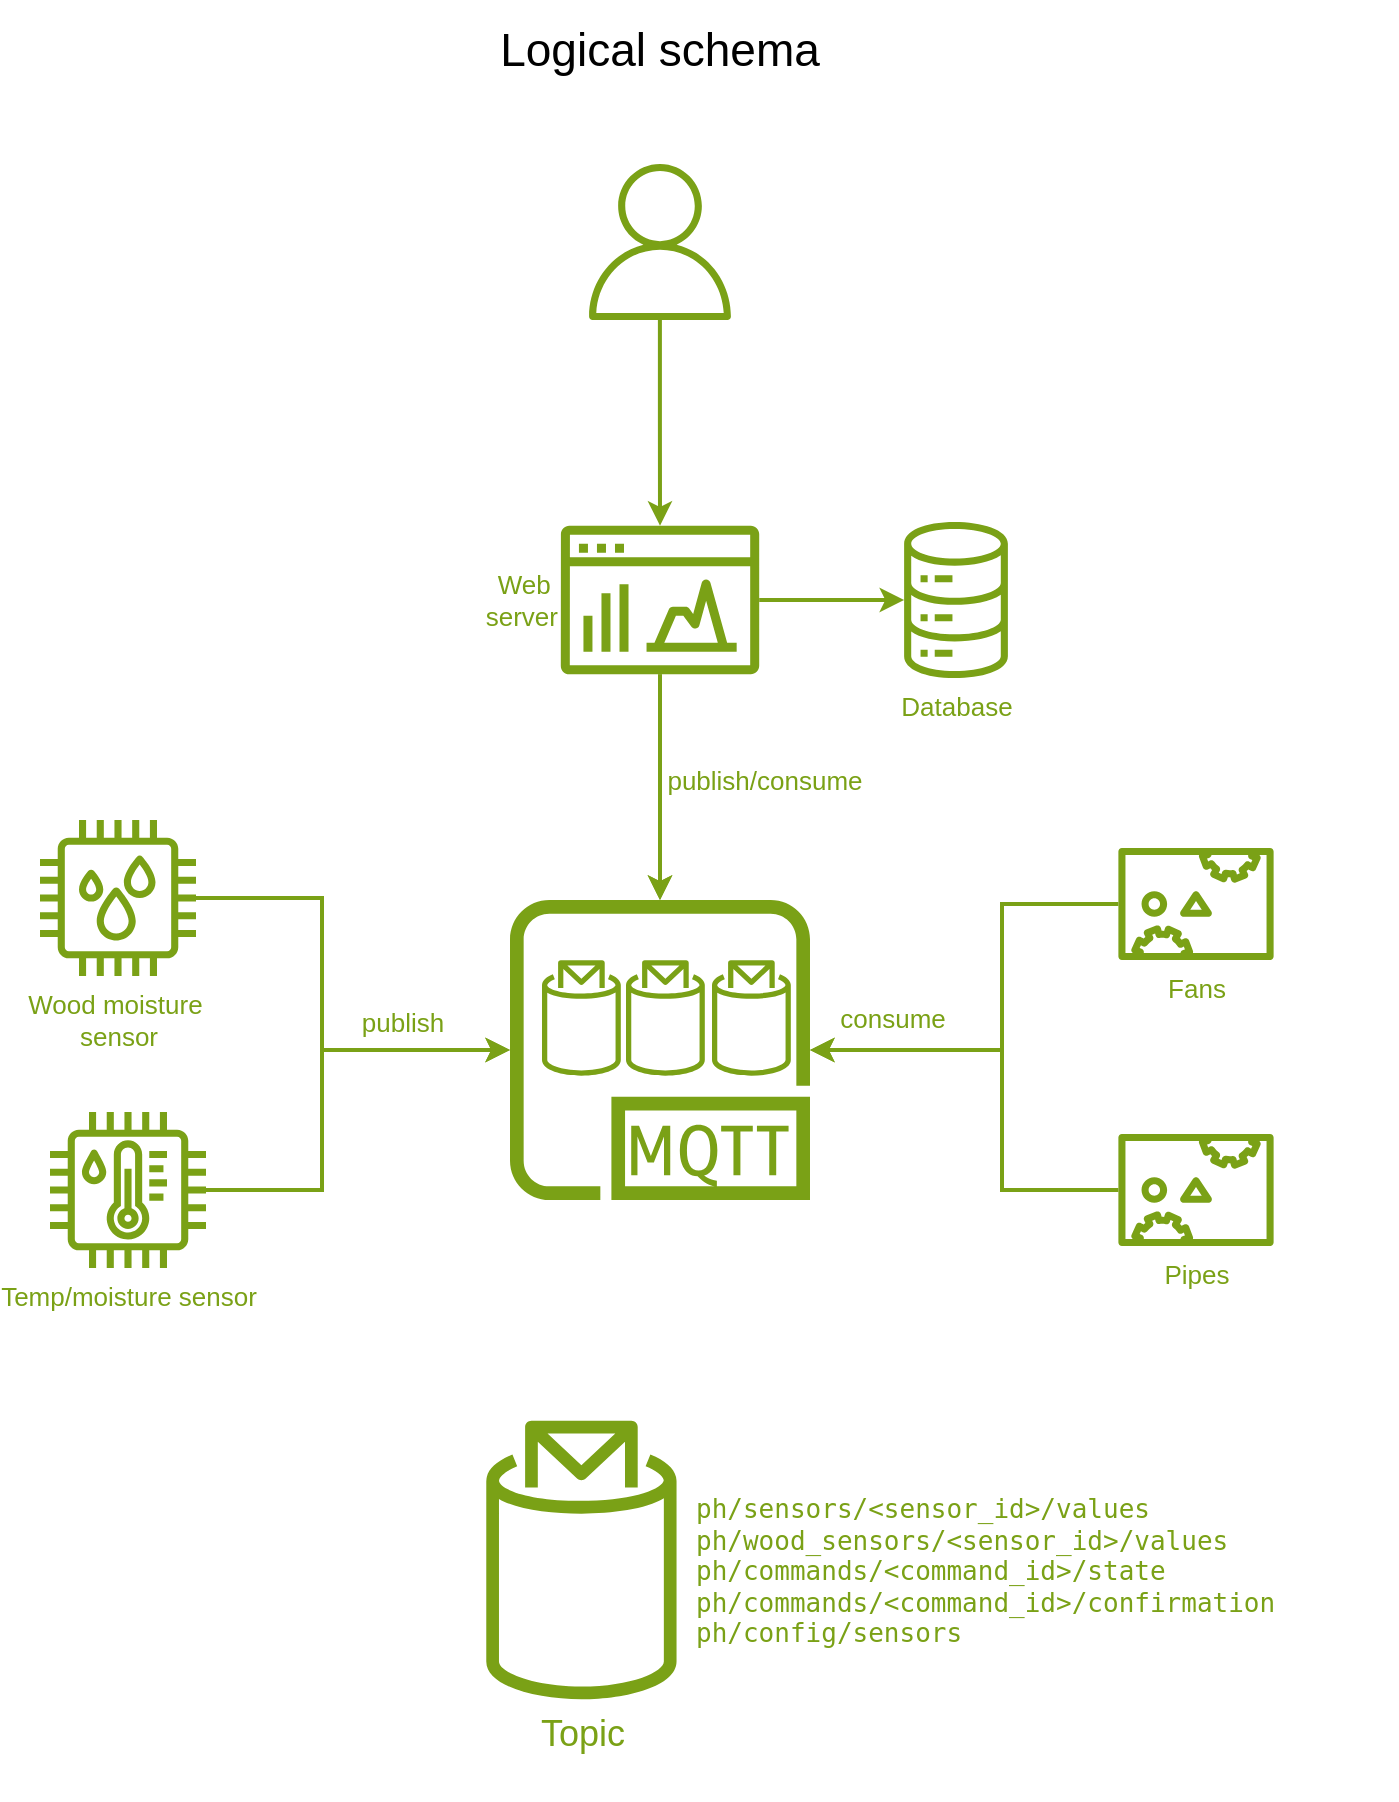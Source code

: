 <mxfile version="26.1.2">
  <diagram name="Page-1" id="GxixDLq5Sg1r-jbVdXjj">
    <mxGraphModel dx="984" dy="545" grid="1" gridSize="10" guides="1" tooltips="1" connect="1" arrows="1" fold="1" page="1" pageScale="1" pageWidth="827" pageHeight="1169" math="0" shadow="0">
      <root>
        <mxCell id="0" />
        <mxCell id="1" parent="0" />
        <mxCell id="tj6Gsa1gZ65bD3j8rmmn-37" style="edgeStyle=orthogonalEdgeStyle;shape=connector;rounded=0;orthogonalLoop=1;jettySize=auto;html=1;strokeColor=#7AA116;strokeWidth=2;align=center;verticalAlign=middle;fontFamily=Helvetica;fontSize=11;fontColor=default;labelBackgroundColor=default;endArrow=classic;" parent="1" source="tj6Gsa1gZ65bD3j8rmmn-19" target="tj6Gsa1gZ65bD3j8rmmn-21" edge="1">
          <mxGeometry relative="1" as="geometry">
            <Array as="points">
              <mxPoint x="240" y="605" />
              <mxPoint x="240" y="535" />
            </Array>
          </mxGeometry>
        </mxCell>
        <mxCell id="tj6Gsa1gZ65bD3j8rmmn-38" value="&lt;div style=&quot;font-size: 13px;&quot;&gt;publish&lt;/div&gt;" style="edgeLabel;html=1;align=center;verticalAlign=middle;resizable=0;points=[];fontFamily=Helvetica;fontSize=13;fontColor=#7AA116;labelBackgroundColor=default;" parent="tj6Gsa1gZ65bD3j8rmmn-37" vertex="1" connectable="0">
          <mxGeometry x="0.765" y="3" relative="1" as="geometry">
            <mxPoint x="-28" y="-11" as="offset" />
          </mxGeometry>
        </mxCell>
        <mxCell id="tj6Gsa1gZ65bD3j8rmmn-19" value="&lt;div style=&quot;font-size: 13px;&quot;&gt;&lt;font color=&quot;#7aa116&quot; style=&quot;font-size: 13px;&quot;&gt;Temp/moisture sensor&lt;/font&gt;&lt;/div&gt;&lt;div style=&quot;font-size: 13px;&quot;&gt;&lt;font color=&quot;#7aa116&quot; style=&quot;font-size: 13px;&quot;&gt;&lt;br style=&quot;font-size: 13px;&quot;&gt;&lt;/font&gt;&lt;/div&gt;" style="sketch=0;outlineConnect=0;fontColor=#232F3E;gradientColor=none;fillColor=#7AA116;strokeColor=none;dashed=0;verticalLabelPosition=bottom;verticalAlign=top;align=center;html=1;fontSize=13;fontStyle=0;aspect=fixed;pointerEvents=1;shape=mxgraph.aws4.iot_thing_temperature_humidity_sensor;" parent="1" vertex="1">
          <mxGeometry x="104" y="566" width="78" height="78" as="geometry" />
        </mxCell>
        <mxCell id="tj6Gsa1gZ65bD3j8rmmn-33" style="edgeStyle=orthogonalEdgeStyle;shape=connector;rounded=0;orthogonalLoop=1;jettySize=auto;html=1;strokeColor=#7AA116;strokeWidth=2;align=center;verticalAlign=middle;fontFamily=Helvetica;fontSize=11;fontColor=default;labelBackgroundColor=default;endArrow=classic;" parent="1" source="tj6Gsa1gZ65bD3j8rmmn-20" target="tj6Gsa1gZ65bD3j8rmmn-21" edge="1">
          <mxGeometry relative="1" as="geometry">
            <Array as="points">
              <mxPoint x="240" y="459" />
              <mxPoint x="240" y="535" />
            </Array>
          </mxGeometry>
        </mxCell>
        <mxCell id="tj6Gsa1gZ65bD3j8rmmn-20" value="&lt;div style=&quot;font-size: 13px;&quot;&gt;&lt;font color=&quot;#7aa116&quot; style=&quot;font-size: 13px;&quot;&gt;Wood moisture&amp;nbsp;&lt;/font&gt;&lt;/div&gt;&lt;div style=&quot;font-size: 13px;&quot;&gt;&lt;font color=&quot;#7aa116&quot; style=&quot;font-size: 13px;&quot;&gt;sensor&lt;/font&gt;&lt;/div&gt;&lt;div style=&quot;font-size: 13px;&quot;&gt;&lt;br style=&quot;font-size: 13px;&quot;&gt;&lt;/div&gt;" style="sketch=0;outlineConnect=0;fontColor=#232F3E;gradientColor=none;fillColor=#7AA116;strokeColor=none;dashed=0;verticalLabelPosition=bottom;verticalAlign=top;align=center;html=1;fontSize=13;fontStyle=0;aspect=fixed;pointerEvents=1;shape=mxgraph.aws4.iot_thing_humidity_sensor;" parent="1" vertex="1">
          <mxGeometry x="99" y="420" width="78" height="78" as="geometry" />
        </mxCell>
        <mxCell id="tj6Gsa1gZ65bD3j8rmmn-21" value="" style="sketch=0;outlineConnect=0;fontColor=#232F3E;gradientColor=none;fillColor=#7AA116;strokeColor=none;dashed=0;verticalLabelPosition=bottom;verticalAlign=top;align=center;html=1;fontSize=12;fontStyle=0;aspect=fixed;pointerEvents=1;shape=mxgraph.aws4.mqtt_protocol;" parent="1" vertex="1">
          <mxGeometry x="334" y="460" width="150" height="150" as="geometry" />
        </mxCell>
        <mxCell id="tj6Gsa1gZ65bD3j8rmmn-23" value="Database" style="sketch=0;outlineConnect=0;fontColor=#7AA116;gradientColor=none;fillColor=#7AA116;strokeColor=none;dashed=0;verticalLabelPosition=bottom;verticalAlign=top;align=center;html=1;fontSize=13;fontStyle=0;aspect=fixed;pointerEvents=1;shape=mxgraph.aws4.iot_analytics_data_store;" parent="1" vertex="1">
          <mxGeometry x="530" y="271" width="54" height="78" as="geometry" />
        </mxCell>
        <mxCell id="tj6Gsa1gZ65bD3j8rmmn-24" value="" style="sketch=0;outlineConnect=0;fontColor=#232F3E;gradientColor=none;fillColor=#7AA116;strokeColor=none;dashed=0;verticalLabelPosition=bottom;verticalAlign=top;align=center;html=1;fontSize=12;fontStyle=0;aspect=fixed;pointerEvents=1;shape=mxgraph.aws4.topic_2;" parent="1" vertex="1">
          <mxGeometry x="350" y="490" width="39.41" height="58" as="geometry" />
        </mxCell>
        <mxCell id="tj6Gsa1gZ65bD3j8rmmn-25" value="" style="sketch=0;outlineConnect=0;fontColor=#232F3E;gradientColor=none;fillColor=#7AA116;strokeColor=none;dashed=0;verticalLabelPosition=bottom;verticalAlign=top;align=center;html=1;fontSize=12;fontStyle=0;aspect=fixed;pointerEvents=1;shape=mxgraph.aws4.topic_2;" parent="1" vertex="1">
          <mxGeometry x="392" y="490" width="39.41" height="58" as="geometry" />
        </mxCell>
        <mxCell id="tj6Gsa1gZ65bD3j8rmmn-26" value="" style="sketch=0;outlineConnect=0;fontColor=#232F3E;gradientColor=none;fillColor=#7AA116;strokeColor=none;dashed=0;verticalLabelPosition=bottom;verticalAlign=top;align=center;html=1;fontSize=12;fontStyle=0;aspect=fixed;pointerEvents=1;shape=mxgraph.aws4.topic_2;" parent="1" vertex="1">
          <mxGeometry x="435" y="490" width="39.41" height="58" as="geometry" />
        </mxCell>
        <mxCell id="tj6Gsa1gZ65bD3j8rmmn-41" style="edgeStyle=orthogonalEdgeStyle;shape=connector;rounded=0;orthogonalLoop=1;jettySize=auto;html=1;strokeColor=#7AA116;strokeWidth=2;align=center;verticalAlign=middle;fontFamily=Helvetica;fontSize=11;fontColor=default;labelBackgroundColor=default;endArrow=classic;" parent="1" source="tj6Gsa1gZ65bD3j8rmmn-27" target="tj6Gsa1gZ65bD3j8rmmn-21" edge="1">
          <mxGeometry relative="1" as="geometry">
            <Array as="points">
              <mxPoint x="580" y="462" />
              <mxPoint x="580" y="535" />
            </Array>
          </mxGeometry>
        </mxCell>
        <mxCell id="tj6Gsa1gZ65bD3j8rmmn-27" value="&lt;div style=&quot;font-size: 13px;&quot;&gt;Fans&lt;/div&gt;&lt;div style=&quot;font-size: 13px;&quot;&gt;&lt;br style=&quot;font-size: 13px;&quot;&gt;&lt;/div&gt;" style="sketch=0;outlineConnect=0;fontColor=#7AA116;gradientColor=none;fillColor=#7AA116;strokeColor=none;dashed=0;verticalLabelPosition=bottom;verticalAlign=top;align=center;html=1;fontSize=13;fontStyle=0;aspect=fixed;pointerEvents=1;shape=mxgraph.aws4.servo;" parent="1" vertex="1">
          <mxGeometry x="638" y="434" width="78" height="56" as="geometry" />
        </mxCell>
        <mxCell id="tj6Gsa1gZ65bD3j8rmmn-31" value="" style="edgeStyle=orthogonalEdgeStyle;rounded=0;orthogonalLoop=1;jettySize=auto;html=1;strokeColor=#7AA116;strokeWidth=2;" parent="1" source="tj6Gsa1gZ65bD3j8rmmn-29" target="tj6Gsa1gZ65bD3j8rmmn-23" edge="1">
          <mxGeometry relative="1" as="geometry" />
        </mxCell>
        <mxCell id="tj6Gsa1gZ65bD3j8rmmn-44" style="edgeStyle=orthogonalEdgeStyle;shape=connector;rounded=0;orthogonalLoop=1;jettySize=auto;html=1;strokeColor=#7AA116;strokeWidth=2;align=center;verticalAlign=middle;fontFamily=Helvetica;fontSize=11;fontColor=default;labelBackgroundColor=default;endArrow=classic;" parent="1" source="tj6Gsa1gZ65bD3j8rmmn-29" target="tj6Gsa1gZ65bD3j8rmmn-21" edge="1">
          <mxGeometry relative="1" as="geometry" />
        </mxCell>
        <mxCell id="tj6Gsa1gZ65bD3j8rmmn-45" value="publish/consume" style="edgeLabel;html=1;align=center;verticalAlign=middle;resizable=0;points=[];fontFamily=Helvetica;fontSize=13;fontColor=#7AA116;labelBackgroundColor=default;" parent="tj6Gsa1gZ65bD3j8rmmn-44" vertex="1" connectable="0">
          <mxGeometry x="0.025" y="2" relative="1" as="geometry">
            <mxPoint x="50" y="-5" as="offset" />
          </mxGeometry>
        </mxCell>
        <mxCell id="tj6Gsa1gZ65bD3j8rmmn-48" value="" style="edgeStyle=orthogonalEdgeStyle;shape=connector;rounded=0;orthogonalLoop=1;jettySize=auto;html=1;strokeColor=#7AA116;strokeWidth=2;align=center;verticalAlign=middle;fontFamily=Helvetica;fontSize=11;fontColor=default;labelBackgroundColor=default;endArrow=classic;" parent="1" source="tj6Gsa1gZ65bD3j8rmmn-29" target="tj6Gsa1gZ65bD3j8rmmn-21" edge="1">
          <mxGeometry relative="1" as="geometry" />
        </mxCell>
        <mxCell id="tj6Gsa1gZ65bD3j8rmmn-29" value="&lt;div style=&quot;font-size: 13px;&quot;&gt;Web&amp;nbsp;&lt;/div&gt;&lt;div style=&quot;font-size: 13px;&quot;&gt;server&lt;/div&gt;" style="sketch=0;outlineConnect=0;fontColor=#7AA116;gradientColor=none;fillColor=#7AA116;strokeColor=none;dashed=0;verticalLabelPosition=middle;verticalAlign=middle;align=right;html=1;fontSize=13;fontStyle=0;aspect=fixed;pointerEvents=1;shape=mxgraph.aws4.opensearch_dashboards;labelPosition=left;spacingLeft=3;" parent="1" vertex="1">
          <mxGeometry x="359.4" y="272.48" width="99.2" height="75.04" as="geometry" />
        </mxCell>
        <mxCell id="tj6Gsa1gZ65bD3j8rmmn-32" value="" style="edgeStyle=orthogonalEdgeStyle;rounded=0;orthogonalLoop=1;jettySize=auto;html=1;strokeColor=#7AA116;strokeWidth=2;align=center;verticalAlign=middle;fontFamily=Helvetica;fontSize=11;fontColor=default;labelBackgroundColor=default;endArrow=classic;" parent="1" source="tj6Gsa1gZ65bD3j8rmmn-30" target="tj6Gsa1gZ65bD3j8rmmn-29" edge="1">
          <mxGeometry relative="1" as="geometry" />
        </mxCell>
        <mxCell id="tj6Gsa1gZ65bD3j8rmmn-30" value="" style="sketch=0;outlineConnect=0;fontColor=#232F3E;gradientColor=none;fillColor=#7AA116;strokeColor=none;dashed=0;verticalLabelPosition=bottom;verticalAlign=top;align=center;html=1;fontSize=12;fontStyle=0;aspect=fixed;pointerEvents=1;shape=mxgraph.aws4.user;" parent="1" vertex="1">
          <mxGeometry x="370" y="92" width="78" height="78" as="geometry" />
        </mxCell>
        <mxCell id="tj6Gsa1gZ65bD3j8rmmn-42" style="edgeStyle=orthogonalEdgeStyle;shape=connector;rounded=0;orthogonalLoop=1;jettySize=auto;html=1;strokeColor=#7AA116;strokeWidth=2;align=center;verticalAlign=middle;fontFamily=Helvetica;fontSize=11;fontColor=default;labelBackgroundColor=default;endArrow=classic;" parent="1" source="tj6Gsa1gZ65bD3j8rmmn-40" target="tj6Gsa1gZ65bD3j8rmmn-21" edge="1">
          <mxGeometry relative="1" as="geometry">
            <Array as="points">
              <mxPoint x="580" y="605" />
              <mxPoint x="580" y="535" />
            </Array>
          </mxGeometry>
        </mxCell>
        <mxCell id="tj6Gsa1gZ65bD3j8rmmn-43" value="&lt;div style=&quot;font-size: 13px;&quot;&gt;consume&lt;/div&gt;" style="edgeLabel;html=1;align=center;verticalAlign=middle;resizable=0;points=[];fontFamily=Helvetica;fontSize=11;fontColor=#7AA116;labelBackgroundColor=default;" parent="tj6Gsa1gZ65bD3j8rmmn-42" vertex="1" connectable="0">
          <mxGeometry x="0.472" relative="1" as="geometry">
            <mxPoint x="-18" y="-16" as="offset" />
          </mxGeometry>
        </mxCell>
        <mxCell id="tj6Gsa1gZ65bD3j8rmmn-40" value="&lt;div&gt;Pipes&lt;/div&gt;&lt;div&gt;&lt;br&gt;&lt;/div&gt;" style="sketch=0;outlineConnect=0;fontColor=#7AA116;gradientColor=none;fillColor=#7AA116;strokeColor=none;dashed=0;verticalLabelPosition=bottom;verticalAlign=top;align=center;html=1;fontSize=13;fontStyle=0;aspect=fixed;pointerEvents=1;shape=mxgraph.aws4.servo;" parent="1" vertex="1">
          <mxGeometry x="638" y="577" width="78" height="56" as="geometry" />
        </mxCell>
        <mxCell id="tj6Gsa1gZ65bD3j8rmmn-46" value="&lt;div style=&quot;font-size: 18px;&quot;&gt;Topic&lt;/div&gt;&lt;div style=&quot;font-size: 18px;&quot;&gt;&lt;br style=&quot;font-size: 18px;&quot;&gt;&lt;/div&gt;" style="sketch=0;outlineConnect=0;fontColor=#7AA116;gradientColor=none;fillColor=#7AA116;strokeColor=none;dashed=0;verticalLabelPosition=bottom;verticalAlign=top;align=center;html=1;fontSize=18;fontStyle=0;aspect=fixed;pointerEvents=1;shape=mxgraph.aws4.topic_2;" parent="1" vertex="1">
          <mxGeometry x="322.14" y="720" width="95.13" height="140" as="geometry" />
        </mxCell>
        <mxCell id="tj6Gsa1gZ65bD3j8rmmn-47" value="&lt;code style=&quot;font-size: 13px;&quot;&gt;ph/sensors/&amp;lt;sensor_id&amp;gt;/values&lt;/code&gt;&lt;br&gt;&lt;code&gt;ph/wood_sensors/&amp;lt;sensor_id&amp;gt;/values&lt;/code&gt;&lt;br&gt;&lt;code&gt;ph/commands/&amp;lt;command_id&amp;gt;/state&lt;br&gt;&lt;/code&gt;&lt;code&gt;ph/commands/&amp;lt;command_id&amp;gt;/confirmation&lt;/code&gt;&lt;br&gt;&lt;code&gt;ph/config/sensors&lt;/code&gt;" style="text;whiteSpace=wrap;html=1;fontFamily=Helvetica;fontSize=13;fontColor=#7AA116;labelBackgroundColor=default;" parent="1" vertex="1">
          <mxGeometry x="425.27" y="750" width="352" height="110" as="geometry" />
        </mxCell>
        <mxCell id="HILV34mj6J1AQ_xbtAvH-1" value="Logical schema" style="text;html=1;align=center;verticalAlign=middle;whiteSpace=wrap;rounded=0;fontSize=23;" vertex="1" parent="1">
          <mxGeometry x="284" y="10" width="250" height="50" as="geometry" />
        </mxCell>
      </root>
    </mxGraphModel>
  </diagram>
</mxfile>

